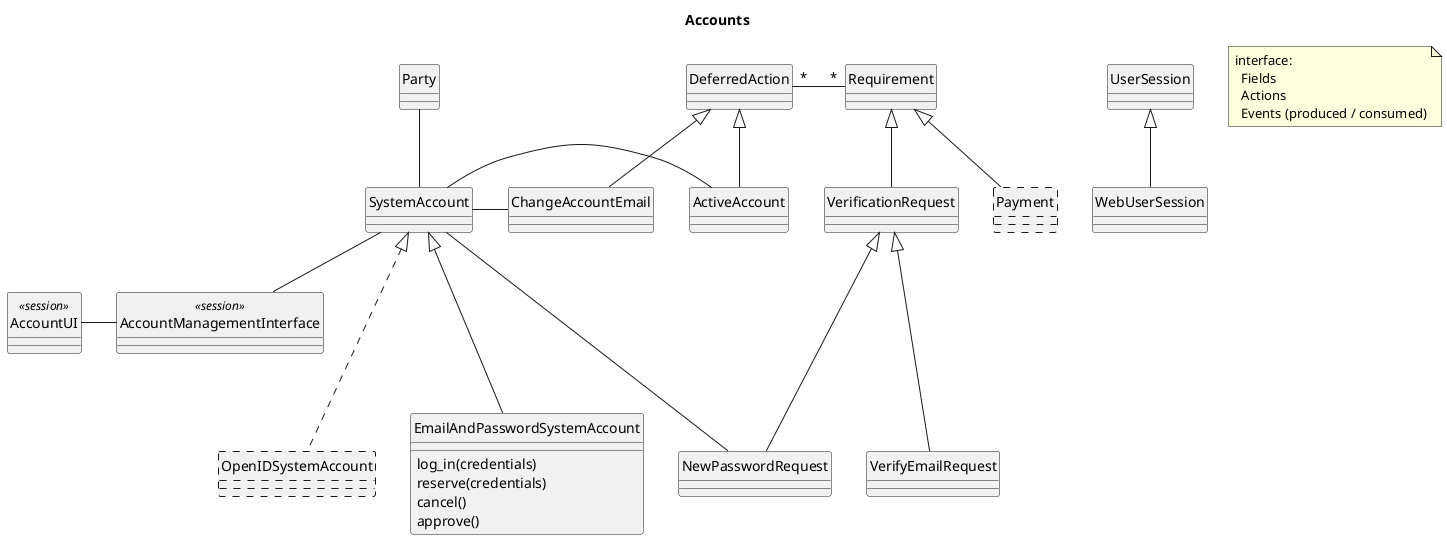 
@startuml

title Accounts

'hide members
'hide methods
hide circle

class OpenIDSystemAccount ##[dashed]
class Payment ##[dashed]
class AccountManagementInterface <<session>>
class AccountUI <<session>>
class EmailAndPasswordSystemAccount{
	log_in(credentials)
	reserve(credentials)
	cancel()
	approve()
}

Party -- SystemAccount
SystemAccount <|--- EmailAndPasswordSystemAccount
SystemAccount <|... OpenIDSystemAccount
SystemAccount -right- ActiveAccount
SystemAccount -- NewPasswordRequest
SystemAccount -- AccountManagementInterface

DeferredAction <|-- ActiveAccount
DeferredAction <|-- ChangeAccountEmail
DeferredAction "*" -right- "*" Requirement

Requirement <|-- VerificationRequest
VerificationRequest <|--- NewPasswordRequest
VerificationRequest <|--- VerifyEmailRequest

Requirement <|-- Payment
SystemAccount -right- ChangeAccountEmail

AccountManagementInterface -left- AccountUI

UserSession <|-- WebUserSession

note as N1
interface:
  Fields
  Actions
  Events (produced / consumed)
end note

@enduml